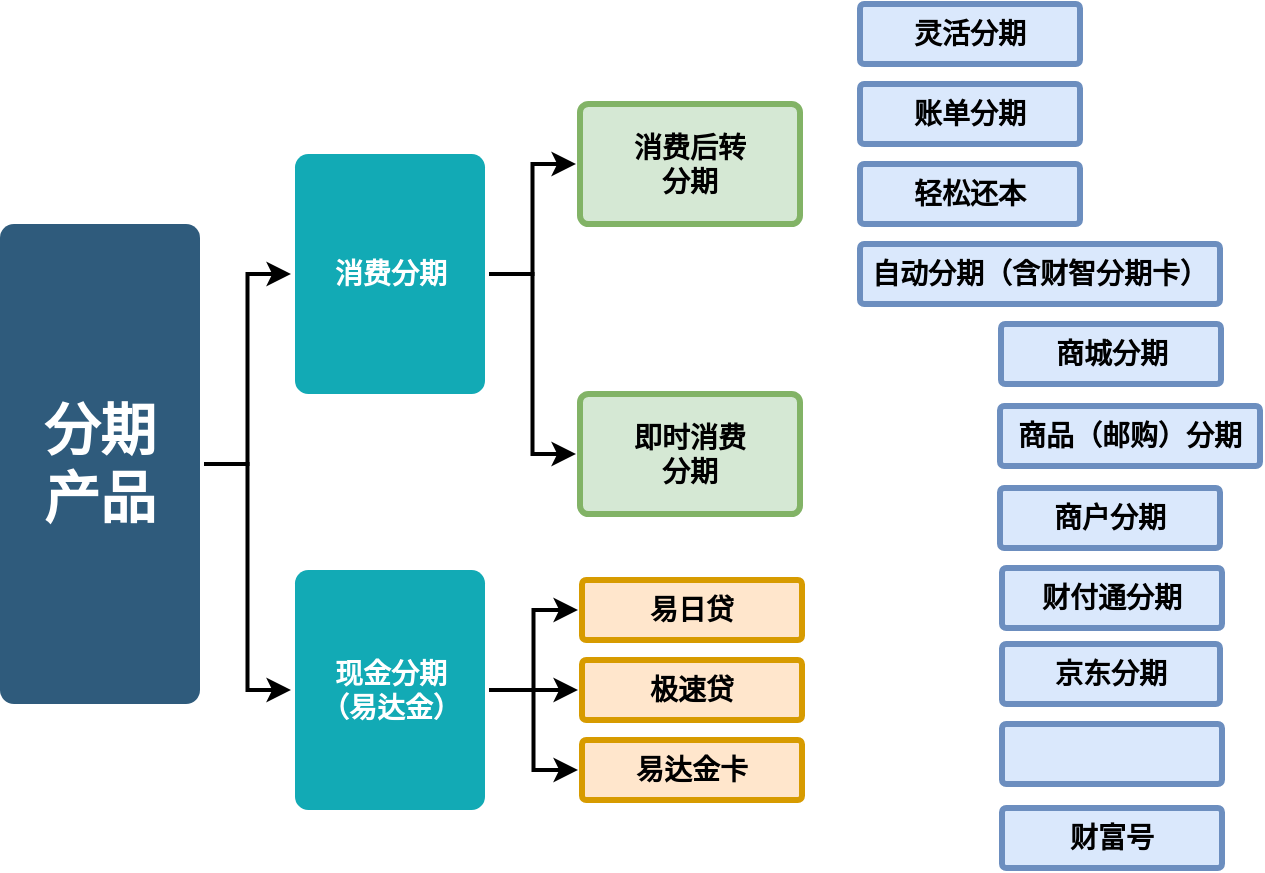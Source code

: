 <mxfile version="12.2.6" type="github" pages="1"><diagram id="6a731a19-8d31-9384-78a2-239565b7b9f0" name="Page-1"><mxGraphModel dx="1228" dy="620" grid="1" gridSize="10" guides="1" tooltips="1" connect="1" arrows="1" fold="1" page="1" pageScale="1" pageWidth="1169" pageHeight="827" background="#ffffff" math="0" shadow="0"><root><mxCell id="0"/><mxCell id="1" parent="0"/><mxCell id="ODJKItbOjvKOxVlY4suX-1809" style="edgeStyle=orthogonalEdgeStyle;rounded=0;orthogonalLoop=1;jettySize=auto;html=1;exitX=1;exitY=0.5;exitDx=0;exitDy=0;entryX=0;entryY=0.5;entryDx=0;entryDy=0;strokeWidth=2;" edge="1" parent="1" source="1749" target="1771"><mxGeometry relative="1" as="geometry"/></mxCell><mxCell id="ODJKItbOjvKOxVlY4suX-1810" style="edgeStyle=orthogonalEdgeStyle;rounded=0;orthogonalLoop=1;jettySize=auto;html=1;exitX=1;exitY=0.5;exitDx=0;exitDy=0;entryX=0;entryY=0.5;entryDx=0;entryDy=0;strokeWidth=2;" edge="1" parent="1" source="1749" target="ODJKItbOjvKOxVlY4suX-1781"><mxGeometry relative="1" as="geometry"/></mxCell><mxCell id="1749" value="&lt;font style=&quot;font-size: 28px&quot;&gt;分期&lt;br&gt;产品&lt;/font&gt;" style="rounded=1;whiteSpace=wrap;html=1;shadow=0;labelBackgroundColor=none;strokeColor=none;strokeWidth=3;fillColor=#2F5B7C;fontFamily=Helvetica;fontSize=16;fontColor=#FFFFFF;align=center;fontStyle=1;spacing=5;arcSize=7;perimeterSpacing=2;" parent="1" vertex="1"><mxGeometry x="110" y="180" width="100" height="240" as="geometry"/></mxCell><mxCell id="ODJKItbOjvKOxVlY4suX-1812" style="edgeStyle=orthogonalEdgeStyle;rounded=0;orthogonalLoop=1;jettySize=auto;html=1;exitX=1;exitY=0.5;exitDx=0;exitDy=0;entryX=0;entryY=0.5;entryDx=0;entryDy=0;strokeWidth=2;" edge="1" parent="1" source="1771" target="ODJKItbOjvKOxVlY4suX-1790"><mxGeometry relative="1" as="geometry"/></mxCell><mxCell id="ODJKItbOjvKOxVlY4suX-1813" style="edgeStyle=orthogonalEdgeStyle;rounded=0;orthogonalLoop=1;jettySize=auto;html=1;exitX=1;exitY=0.5;exitDx=0;exitDy=0;entryX=0;entryY=0.5;entryDx=0;entryDy=0;strokeWidth=2;" edge="1" parent="1" source="1771" target="ODJKItbOjvKOxVlY4suX-1801"><mxGeometry relative="1" as="geometry"/></mxCell><mxCell id="1771" value="消费分期" style="rounded=1;whiteSpace=wrap;html=1;shadow=0;labelBackgroundColor=none;strokeColor=none;strokeWidth=3;fillColor=#12aab5;fontFamily=Helvetica;fontSize=14;fontColor=#FFFFFF;align=center;spacing=5;fontStyle=1;arcSize=7;perimeterSpacing=2;" parent="1" vertex="1"><mxGeometry x="257.5" y="145" width="95" height="120" as="geometry"/></mxCell><mxCell id="ODJKItbOjvKOxVlY4suX-1805" style="edgeStyle=orthogonalEdgeStyle;rounded=0;orthogonalLoop=1;jettySize=auto;html=1;exitX=1;exitY=0.5;exitDx=0;exitDy=0;strokeWidth=2;" edge="1" parent="1" source="ODJKItbOjvKOxVlY4suX-1781" target="ODJKItbOjvKOxVlY4suX-1788"><mxGeometry relative="1" as="geometry"/></mxCell><mxCell id="ODJKItbOjvKOxVlY4suX-1807" style="edgeStyle=orthogonalEdgeStyle;rounded=0;orthogonalLoop=1;jettySize=auto;html=1;exitX=1;exitY=0.5;exitDx=0;exitDy=0;entryX=0;entryY=0.5;entryDx=0;entryDy=0;strokeWidth=2;" edge="1" parent="1" source="ODJKItbOjvKOxVlY4suX-1781" target="ODJKItbOjvKOxVlY4suX-1787"><mxGeometry relative="1" as="geometry"/></mxCell><mxCell id="ODJKItbOjvKOxVlY4suX-1808" style="edgeStyle=orthogonalEdgeStyle;rounded=0;orthogonalLoop=1;jettySize=auto;html=1;exitX=1;exitY=0.5;exitDx=0;exitDy=0;entryX=0;entryY=0.5;entryDx=0;entryDy=0;strokeWidth=2;" edge="1" parent="1" source="ODJKItbOjvKOxVlY4suX-1781" target="ODJKItbOjvKOxVlY4suX-1789"><mxGeometry relative="1" as="geometry"/></mxCell><mxCell id="ODJKItbOjvKOxVlY4suX-1781" value="现金分期&lt;br&gt;（易达金）" style="rounded=1;whiteSpace=wrap;html=1;shadow=0;labelBackgroundColor=none;strokeColor=none;strokeWidth=3;fillColor=#12aab5;fontFamily=Helvetica;fontSize=14;fontColor=#FFFFFF;align=center;spacing=5;fontStyle=1;arcSize=7;perimeterSpacing=2;" vertex="1" parent="1"><mxGeometry x="257.5" y="353" width="95" height="120" as="geometry"/></mxCell><mxCell id="ODJKItbOjvKOxVlY4suX-1787" value="易日贷" style="rounded=1;whiteSpace=wrap;html=1;shadow=0;labelBackgroundColor=none;strokeColor=#d79b00;strokeWidth=3;fillColor=#ffe6cc;fontFamily=Helvetica;fontSize=14;align=center;spacing=5;fontStyle=1;arcSize=7;perimeterSpacing=2;" vertex="1" parent="1"><mxGeometry x="401" y="358" width="110" height="30" as="geometry"/></mxCell><mxCell id="ODJKItbOjvKOxVlY4suX-1788" value="极速贷" style="rounded=1;whiteSpace=wrap;html=1;shadow=0;labelBackgroundColor=none;strokeColor=#d79b00;strokeWidth=3;fillColor=#ffe6cc;fontFamily=Helvetica;fontSize=14;align=center;spacing=5;fontStyle=1;arcSize=7;perimeterSpacing=2;" vertex="1" parent="1"><mxGeometry x="401" y="398" width="110" height="30" as="geometry"/></mxCell><mxCell id="ODJKItbOjvKOxVlY4suX-1789" value="易达金卡" style="rounded=1;whiteSpace=wrap;html=1;shadow=0;labelBackgroundColor=none;strokeColor=#d79b00;strokeWidth=3;fillColor=#ffe6cc;fontFamily=Helvetica;fontSize=14;align=center;spacing=5;fontStyle=1;arcSize=7;perimeterSpacing=2;" vertex="1" parent="1"><mxGeometry x="401" y="438" width="110" height="30" as="geometry"/></mxCell><mxCell id="ODJKItbOjvKOxVlY4suX-1790" value="消费后转&lt;br&gt;分期" style="rounded=1;whiteSpace=wrap;html=1;shadow=0;labelBackgroundColor=none;strokeColor=#82b366;strokeWidth=3;fillColor=#d5e8d4;fontFamily=Helvetica;fontSize=14;align=center;spacing=5;fontStyle=1;arcSize=7;perimeterSpacing=2;" vertex="1" parent="1"><mxGeometry x="400" y="120" width="110" height="60" as="geometry"/></mxCell><mxCell id="ODJKItbOjvKOxVlY4suX-1792" value="灵活分期" style="rounded=1;whiteSpace=wrap;html=1;shadow=0;labelBackgroundColor=none;strokeColor=#6c8ebf;strokeWidth=3;fillColor=#dae8fc;fontFamily=Helvetica;fontSize=14;align=center;spacing=5;fontStyle=1;arcSize=7;perimeterSpacing=2;" vertex="1" parent="1"><mxGeometry x="540" y="70" width="110" height="30" as="geometry"/></mxCell><mxCell id="ODJKItbOjvKOxVlY4suX-1794" value="账单分期" style="rounded=1;whiteSpace=wrap;html=1;shadow=0;labelBackgroundColor=none;strokeColor=#6c8ebf;strokeWidth=3;fillColor=#dae8fc;fontFamily=Helvetica;fontSize=14;align=center;spacing=5;fontStyle=1;arcSize=7;perimeterSpacing=2;" vertex="1" parent="1"><mxGeometry x="540" y="110" width="110" height="30" as="geometry"/></mxCell><mxCell id="ODJKItbOjvKOxVlY4suX-1796" value="轻松还本" style="rounded=1;whiteSpace=wrap;html=1;shadow=0;labelBackgroundColor=none;strokeColor=#6c8ebf;strokeWidth=3;fillColor=#dae8fc;fontFamily=Helvetica;fontSize=14;align=center;spacing=5;fontStyle=1;arcSize=7;perimeterSpacing=2;" vertex="1" parent="1"><mxGeometry x="540" y="150" width="110" height="30" as="geometry"/></mxCell><mxCell id="ODJKItbOjvKOxVlY4suX-1800" value="自动分期（含财智分期卡）" style="rounded=1;whiteSpace=wrap;html=1;shadow=0;labelBackgroundColor=none;strokeColor=#6c8ebf;strokeWidth=3;fillColor=#dae8fc;fontFamily=Helvetica;fontSize=14;align=center;spacing=5;fontStyle=1;arcSize=7;perimeterSpacing=2;" vertex="1" parent="1"><mxGeometry x="540" y="190" width="180" height="30" as="geometry"/></mxCell><mxCell id="ODJKItbOjvKOxVlY4suX-1801" value="即时消费&lt;br&gt;分期" style="rounded=1;whiteSpace=wrap;html=1;shadow=0;labelBackgroundColor=none;strokeColor=#82b366;strokeWidth=3;fillColor=#d5e8d4;fontFamily=Helvetica;fontSize=14;align=center;spacing=5;fontStyle=1;arcSize=7;perimeterSpacing=2;" vertex="1" parent="1"><mxGeometry x="400" y="265" width="110" height="60" as="geometry"/></mxCell><mxCell id="ODJKItbOjvKOxVlY4suX-1814" value="商城分期" style="rounded=1;whiteSpace=wrap;html=1;shadow=0;labelBackgroundColor=none;strokeColor=#6c8ebf;strokeWidth=3;fillColor=#dae8fc;fontFamily=Helvetica;fontSize=14;align=center;spacing=5;fontStyle=1;arcSize=7;perimeterSpacing=2;" vertex="1" parent="1"><mxGeometry x="610.5" y="230" width="110" height="30" as="geometry"/></mxCell><mxCell id="ODJKItbOjvKOxVlY4suX-1815" value="商品（邮购）分期" style="rounded=1;whiteSpace=wrap;html=1;shadow=0;labelBackgroundColor=none;strokeColor=#6c8ebf;strokeWidth=3;fillColor=#dae8fc;fontFamily=Helvetica;fontSize=14;align=center;spacing=5;fontStyle=1;arcSize=7;perimeterSpacing=2;" vertex="1" parent="1"><mxGeometry x="610" y="271" width="130" height="30" as="geometry"/></mxCell><mxCell id="ODJKItbOjvKOxVlY4suX-1816" value="商户分期" style="rounded=1;whiteSpace=wrap;html=1;shadow=0;labelBackgroundColor=none;strokeColor=#6c8ebf;strokeWidth=3;fillColor=#dae8fc;fontFamily=Helvetica;fontSize=14;align=center;spacing=5;fontStyle=1;arcSize=7;perimeterSpacing=2;" vertex="1" parent="1"><mxGeometry x="610" y="312" width="110" height="30" as="geometry"/></mxCell><mxCell id="ODJKItbOjvKOxVlY4suX-1817" value="" style="rounded=1;whiteSpace=wrap;html=1;shadow=0;labelBackgroundColor=none;strokeColor=#6c8ebf;strokeWidth=3;fillColor=#dae8fc;fontFamily=Helvetica;fontSize=14;align=center;spacing=5;fontStyle=1;arcSize=7;perimeterSpacing=2;" vertex="1" parent="1"><mxGeometry x="611" y="430" width="110" height="30" as="geometry"/></mxCell><mxCell id="ODJKItbOjvKOxVlY4suX-1818" value="财付通分期" style="rounded=1;whiteSpace=wrap;html=1;shadow=0;labelBackgroundColor=none;strokeColor=#6c8ebf;strokeWidth=3;fillColor=#dae8fc;fontFamily=Helvetica;fontSize=14;align=center;spacing=5;fontStyle=1;arcSize=7;perimeterSpacing=2;" vertex="1" parent="1"><mxGeometry x="611" y="352" width="110" height="30" as="geometry"/></mxCell><mxCell id="ODJKItbOjvKOxVlY4suX-1819" value="京东分期" style="rounded=1;whiteSpace=wrap;html=1;shadow=0;labelBackgroundColor=none;strokeColor=#6c8ebf;strokeWidth=3;fillColor=#dae8fc;fontFamily=Helvetica;fontSize=14;align=center;spacing=5;fontStyle=1;arcSize=7;perimeterSpacing=2;" vertex="1" parent="1"><mxGeometry x="611" y="390" width="109" height="30" as="geometry"/></mxCell><mxCell id="ODJKItbOjvKOxVlY4suX-1827" value="财富号" style="rounded=1;whiteSpace=wrap;html=1;shadow=0;labelBackgroundColor=none;strokeColor=#6c8ebf;strokeWidth=3;fillColor=#dae8fc;fontFamily=Helvetica;fontSize=14;align=center;spacing=5;fontStyle=1;arcSize=7;perimeterSpacing=2;" vertex="1" parent="1"><mxGeometry x="611" y="472" width="110" height="30" as="geometry"/></mxCell></root></mxGraphModel></diagram></mxfile>